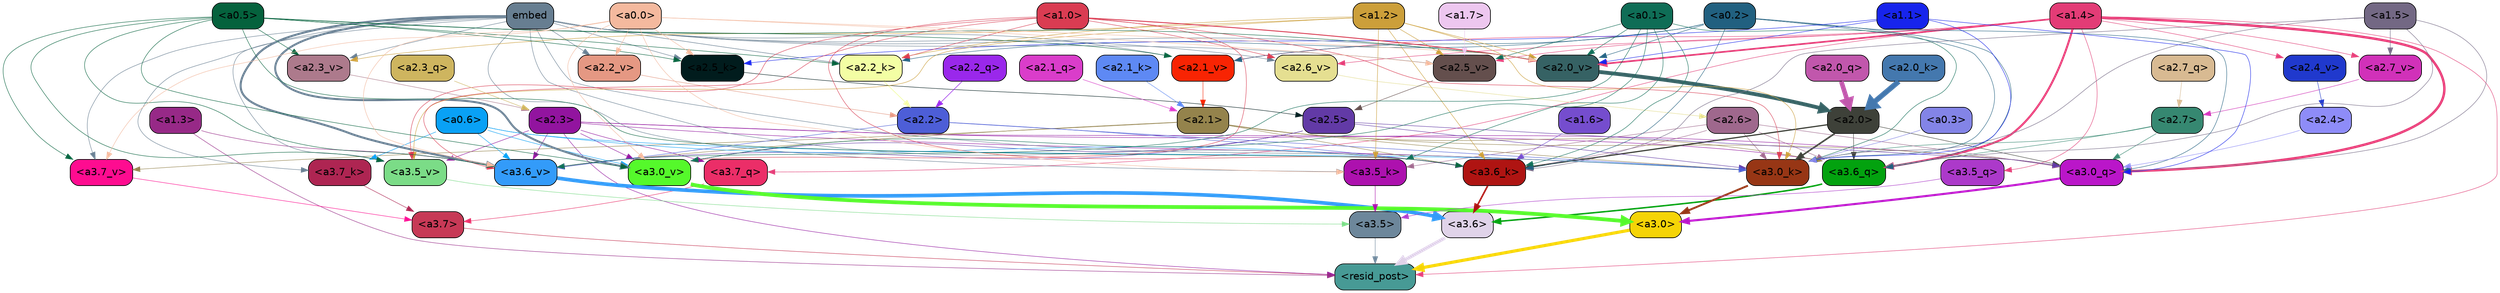strict digraph "" {
	graph [bgcolor=transparent,
		layout=dot,
		overlap=false,
		splines=true
	];
	"<a3.7>"	[color=black,
		fillcolor="#c73956",
		fontname=Helvetica,
		shape=box,
		style="filled, rounded"];
	"<resid_post>"	[color=black,
		fillcolor="#479a95",
		fontname=Helvetica,
		shape=box,
		style="filled, rounded"];
	"<a3.7>" -> "<resid_post>"	[color="#c73956",
		penwidth=0.6239100098609924];
	"<a3.6>"	[color=black,
		fillcolor="#e0d3e9",
		fontname=Helvetica,
		shape=box,
		style="filled, rounded"];
	"<a3.6>" -> "<resid_post>"	[color="#e0d3e9",
		penwidth=4.569062113761902];
	"<a3.5>"	[color=black,
		fillcolor="#6d879b",
		fontname=Helvetica,
		shape=box,
		style="filled, rounded"];
	"<a3.5>" -> "<resid_post>"	[color="#6d879b",
		penwidth=0.6];
	"<a3.0>"	[color=black,
		fillcolor="#f5d407",
		fontname=Helvetica,
		shape=box,
		style="filled, rounded"];
	"<a3.0>" -> "<resid_post>"	[color="#f5d407",
		penwidth=4.283544182777405];
	"<a2.3>"	[color=black,
		fillcolor="#92149f",
		fontname=Helvetica,
		shape=box,
		style="filled, rounded"];
	"<a2.3>" -> "<resid_post>"	[color="#92149f",
		penwidth=0.6];
	"<a3.7_q>"	[color=black,
		fillcolor="#eb2e68",
		fontname=Helvetica,
		shape=box,
		style="filled, rounded"];
	"<a2.3>" -> "<a3.7_q>"	[color="#92149f",
		penwidth=0.6];
	"<a3.6_q>"	[color=black,
		fillcolor="#03a20f",
		fontname=Helvetica,
		shape=box,
		style="filled, rounded"];
	"<a2.3>" -> "<a3.6_q>"	[color="#92149f",
		penwidth=0.6];
	"<a3.0_q>"	[color=black,
		fillcolor="#ba16c9",
		fontname=Helvetica,
		shape=box,
		style="filled, rounded"];
	"<a2.3>" -> "<a3.0_q>"	[color="#92149f",
		penwidth=0.6];
	"<a3.0_k>"	[color=black,
		fillcolor="#973615",
		fontname=Helvetica,
		shape=box,
		style="filled, rounded"];
	"<a2.3>" -> "<a3.0_k>"	[color="#92149f",
		penwidth=0.6];
	"<a3.6_v>"	[color=black,
		fillcolor="#339bf9",
		fontname=Helvetica,
		shape=box,
		style="filled, rounded"];
	"<a2.3>" -> "<a3.6_v>"	[color="#92149f",
		penwidth=0.6];
	"<a3.5_v>"	[color=black,
		fillcolor="#7bdc87",
		fontname=Helvetica,
		shape=box,
		style="filled, rounded"];
	"<a2.3>" -> "<a3.5_v>"	[color="#92149f",
		penwidth=0.6];
	"<a3.0_v>"	[color=black,
		fillcolor="#55f92b",
		fontname=Helvetica,
		shape=box,
		style="filled, rounded"];
	"<a2.3>" -> "<a3.0_v>"	[color="#92149f",
		penwidth=0.6];
	"<a1.4>"	[color=black,
		fillcolor="#e33c76",
		fontname=Helvetica,
		shape=box,
		style="filled, rounded"];
	"<a1.4>" -> "<resid_post>"	[color="#e33c76",
		penwidth=0.6];
	"<a1.4>" -> "<a3.7_q>"	[color="#e33c76",
		penwidth=0.6];
	"<a1.4>" -> "<a3.6_q>"	[color="#e33c76",
		penwidth=2.7934007048606873];
	"<a3.5_q>"	[color=black,
		fillcolor="#ac39ca",
		fontname=Helvetica,
		shape=box,
		style="filled, rounded"];
	"<a1.4>" -> "<a3.5_q>"	[color="#e33c76",
		penwidth=0.6];
	"<a1.4>" -> "<a3.0_q>"	[color="#e33c76",
		penwidth=3.340754985809326];
	"<a2.7_v>"	[color=black,
		fillcolor="#d131b9",
		fontname=Helvetica,
		shape=box,
		style="filled, rounded"];
	"<a1.4>" -> "<a2.7_v>"	[color="#e33c76",
		penwidth=0.6];
	"<a2.6_v>"	[color=black,
		fillcolor="#e5df91",
		fontname=Helvetica,
		shape=box,
		style="filled, rounded"];
	"<a1.4>" -> "<a2.6_v>"	[color="#e33c76",
		penwidth=0.6];
	"<a2.5_v>"	[color=black,
		fillcolor="#644f4d",
		fontname=Helvetica,
		shape=box,
		style="filled, rounded"];
	"<a1.4>" -> "<a2.5_v>"	[color="#e33c76",
		penwidth=0.6];
	"<a2.4_v>"	[color=black,
		fillcolor="#2039cd",
		fontname=Helvetica,
		shape=box,
		style="filled, rounded"];
	"<a1.4>" -> "<a2.4_v>"	[color="#e33c76",
		penwidth=0.6];
	"<a2.1_v>"	[color=black,
		fillcolor="#f82403",
		fontname=Helvetica,
		shape=box,
		style="filled, rounded"];
	"<a1.4>" -> "<a2.1_v>"	[color="#e33c76",
		penwidth=0.6];
	"<a2.0_v>"	[color=black,
		fillcolor="#366264",
		fontname=Helvetica,
		shape=box,
		style="filled, rounded"];
	"<a1.4>" -> "<a2.0_v>"	[color="#e33c76",
		penwidth=2.268759250640869];
	"<a1.3>"	[color=black,
		fillcolor="#972987",
		fontname=Helvetica,
		shape=box,
		style="filled, rounded"];
	"<a1.3>" -> "<resid_post>"	[color="#972987",
		penwidth=0.6];
	"<a1.3>" -> "<a3.6_v>"	[color="#972987",
		penwidth=0.6];
	"<a3.7_q>" -> "<a3.7>"	[color="#eb2e68",
		penwidth=0.6];
	"<a3.6_q>" -> "<a3.6>"	[color="#03a20f",
		penwidth=2.0347584784030914];
	"<a3.5_q>" -> "<a3.5>"	[color="#ac39ca",
		penwidth=0.6];
	"<a3.0_q>" -> "<a3.0>"	[color="#ba16c9",
		penwidth=2.8635367155075073];
	"<a3.7_k>"	[color=black,
		fillcolor="#ae2552",
		fontname=Helvetica,
		shape=box,
		style="filled, rounded"];
	"<a3.7_k>" -> "<a3.7>"	[color="#ae2552",
		penwidth=0.6];
	"<a3.6_k>"	[color=black,
		fillcolor="#af1412",
		fontname=Helvetica,
		shape=box,
		style="filled, rounded"];
	"<a3.6_k>" -> "<a3.6>"	[color="#af1412",
		penwidth=2.1760786175727844];
	"<a3.5_k>"	[color=black,
		fillcolor="#ad11ae",
		fontname=Helvetica,
		shape=box,
		style="filled, rounded"];
	"<a3.5_k>" -> "<a3.5>"	[color="#ad11ae",
		penwidth=0.6];
	"<a3.0_k>" -> "<a3.0>"	[color="#973615",
		penwidth=2.632905662059784];
	"<a3.7_v>"	[color=black,
		fillcolor="#fe0c90",
		fontname=Helvetica,
		shape=box,
		style="filled, rounded"];
	"<a3.7_v>" -> "<a3.7>"	[color="#fe0c90",
		penwidth=0.6];
	"<a3.6_v>" -> "<a3.6>"	[color="#339bf9",
		penwidth=4.981305837631226];
	"<a3.5_v>" -> "<a3.5>"	[color="#7bdc87",
		penwidth=0.6];
	"<a3.0_v>" -> "<a3.0>"	[color="#55f92b",
		penwidth=5.168330669403076];
	"<a2.7>"	[color=black,
		fillcolor="#368871",
		fontname=Helvetica,
		shape=box,
		style="filled, rounded"];
	"<a2.7>" -> "<a3.6_q>"	[color="#368871",
		penwidth=0.6];
	"<a2.7>" -> "<a3.0_q>"	[color="#368871",
		penwidth=0.6];
	"<a2.7>" -> "<a3.0_k>"	[color="#368871",
		penwidth=0.6];
	"<a2.6>"	[color=black,
		fillcolor="#9f688d",
		fontname=Helvetica,
		shape=box,
		style="filled, rounded"];
	"<a2.6>" -> "<a3.6_q>"	[color="#9f688d",
		penwidth=0.6];
	"<a2.6>" -> "<a3.0_q>"	[color="#9f688d",
		penwidth=0.6];
	"<a2.6>" -> "<a3.6_k>"	[color="#9f688d",
		penwidth=0.6];
	"<a2.6>" -> "<a3.5_k>"	[color="#9f688d",
		penwidth=0.6];
	"<a2.6>" -> "<a3.0_k>"	[color="#9f688d",
		penwidth=0.6];
	"<a2.1>"	[color=black,
		fillcolor="#94834c",
		fontname=Helvetica,
		shape=box,
		style="filled, rounded"];
	"<a2.1>" -> "<a3.6_q>"	[color="#94834c",
		penwidth=0.6];
	"<a2.1>" -> "<a3.0_q>"	[color="#94834c",
		penwidth=0.6];
	"<a2.1>" -> "<a3.6_k>"	[color="#94834c",
		penwidth=0.6];
	"<a2.1>" -> "<a3.0_k>"	[color="#94834c",
		penwidth=0.6];
	"<a2.1>" -> "<a3.7_v>"	[color="#94834c",
		penwidth=0.6];
	"<a2.1>" -> "<a3.6_v>"	[color="#94834c",
		penwidth=0.6];
	"<a2.0>"	[color=black,
		fillcolor="#3e4139",
		fontname=Helvetica,
		shape=box,
		style="filled, rounded"];
	"<a2.0>" -> "<a3.6_q>"	[color="#3e4139",
		penwidth=0.6];
	"<a2.0>" -> "<a3.0_q>"	[color="#3e4139",
		penwidth=0.6];
	"<a2.0>" -> "<a3.6_k>"	[color="#3e4139",
		penwidth=1.6382827460765839];
	"<a2.0>" -> "<a3.0_k>"	[color="#3e4139",
		penwidth=2.161143198609352];
	"<a1.5>"	[color=black,
		fillcolor="#736884",
		fontname=Helvetica,
		shape=box,
		style="filled, rounded"];
	"<a1.5>" -> "<a3.6_q>"	[color="#736884",
		penwidth=0.6];
	"<a1.5>" -> "<a3.0_q>"	[color="#736884",
		penwidth=0.6];
	"<a1.5>" -> "<a3.6_k>"	[color="#736884",
		penwidth=0.6];
	"<a1.5>" -> "<a3.0_k>"	[color="#736884",
		penwidth=0.6];
	"<a1.5>" -> "<a2.7_v>"	[color="#736884",
		penwidth=0.6];
	"<a0.2>"	[color=black,
		fillcolor="#216080",
		fontname=Helvetica,
		shape=box,
		style="filled, rounded"];
	"<a0.2>" -> "<a3.6_q>"	[color="#216080",
		penwidth=0.6];
	"<a0.2>" -> "<a3.0_q>"	[color="#216080",
		penwidth=0.6];
	"<a0.2>" -> "<a3.6_k>"	[color="#216080",
		penwidth=0.6];
	"<a0.2>" -> "<a3.0_k>"	[color="#216080",
		penwidth=0.6];
	"<a2.2_k>"	[color=black,
		fillcolor="#f3fea4",
		fontname=Helvetica,
		shape=box,
		style="filled, rounded"];
	"<a0.2>" -> "<a2.2_k>"	[color="#216080",
		penwidth=0.6];
	"<a0.2>" -> "<a2.1_v>"	[color="#216080",
		penwidth=0.6];
	"<a0.2>" -> "<a2.0_v>"	[color="#216080",
		penwidth=0.6];
	"<a2.5>"	[color=black,
		fillcolor="#623aa6",
		fontname=Helvetica,
		shape=box,
		style="filled, rounded"];
	"<a2.5>" -> "<a3.0_q>"	[color="#623aa6",
		penwidth=0.6];
	"<a2.5>" -> "<a3.0_k>"	[color="#623aa6",
		penwidth=0.6];
	"<a2.5>" -> "<a3.6_v>"	[color="#623aa6",
		penwidth=0.6];
	"<a2.5>" -> "<a3.0_v>"	[color="#623aa6",
		penwidth=0.6];
	"<a2.4>"	[color=black,
		fillcolor="#8e8cf8",
		fontname=Helvetica,
		shape=box,
		style="filled, rounded"];
	"<a2.4>" -> "<a3.0_q>"	[color="#8e8cf8",
		penwidth=0.6];
	"<a1.1>"	[color=black,
		fillcolor="#1724ec",
		fontname=Helvetica,
		shape=box,
		style="filled, rounded"];
	"<a1.1>" -> "<a3.0_q>"	[color="#1724ec",
		penwidth=0.6];
	"<a1.1>" -> "<a3.0_k>"	[color="#1724ec",
		penwidth=0.6];
	"<a2.5_k>"	[color=black,
		fillcolor="#011c1d",
		fontname=Helvetica,
		shape=box,
		style="filled, rounded"];
	"<a1.1>" -> "<a2.5_k>"	[color="#1724ec",
		penwidth=0.6];
	"<a1.1>" -> "<a2.0_v>"	[color="#1724ec",
		penwidth=0.6];
	"<a0.6>"	[color=black,
		fillcolor="#09a1f6",
		fontname=Helvetica,
		shape=box,
		style="filled, rounded"];
	"<a0.6>" -> "<a3.7_k>"	[color="#09a1f6",
		penwidth=0.6];
	"<a0.6>" -> "<a3.6_k>"	[color="#09a1f6",
		penwidth=0.6];
	"<a0.6>" -> "<a3.0_k>"	[color="#09a1f6",
		penwidth=0.6];
	"<a0.6>" -> "<a3.6_v>"	[color="#09a1f6",
		penwidth=0.6];
	"<a0.6>" -> "<a3.0_v>"	[color="#09a1f6",
		penwidth=0.6];
	embed	[color=black,
		fillcolor="#677e91",
		fontname=Helvetica,
		shape=box,
		style="filled, rounded"];
	embed -> "<a3.7_k>"	[color="#677e91",
		penwidth=0.6];
	embed -> "<a3.6_k>"	[color="#677e91",
		penwidth=0.6];
	embed -> "<a3.5_k>"	[color="#677e91",
		penwidth=0.6];
	embed -> "<a3.0_k>"	[color="#677e91",
		penwidth=0.6];
	embed -> "<a3.7_v>"	[color="#677e91",
		penwidth=0.6];
	embed -> "<a3.6_v>"	[color="#677e91",
		penwidth=2.7825746536254883];
	embed -> "<a3.5_v>"	[color="#677e91",
		penwidth=0.6];
	embed -> "<a3.0_v>"	[color="#677e91",
		penwidth=2.6950180530548096];
	embed -> "<a2.5_k>"	[color="#677e91",
		penwidth=0.6];
	embed -> "<a2.2_k>"	[color="#677e91",
		penwidth=0.6698317527770996];
	embed -> "<a2.6_v>"	[color="#677e91",
		penwidth=0.6];
	embed -> "<a2.5_v>"	[color="#677e91",
		penwidth=0.6];
	"<a2.3_v>"	[color=black,
		fillcolor="#ad7a8c",
		fontname=Helvetica,
		shape=box,
		style="filled, rounded"];
	embed -> "<a2.3_v>"	[color="#677e91",
		penwidth=0.6];
	"<a2.2_v>"	[color=black,
		fillcolor="#e59883",
		fontname=Helvetica,
		shape=box,
		style="filled, rounded"];
	embed -> "<a2.2_v>"	[color="#677e91",
		penwidth=0.6];
	embed -> "<a2.1_v>"	[color="#677e91",
		penwidth=0.6];
	embed -> "<a2.0_v>"	[color="#677e91",
		penwidth=0.6];
	"<a2.2>"	[color=black,
		fillcolor="#4d5ed7",
		fontname=Helvetica,
		shape=box,
		style="filled, rounded"];
	"<a2.2>" -> "<a3.6_k>"	[color="#4d5ed7",
		penwidth=0.6];
	"<a2.2>" -> "<a3.0_k>"	[color="#4d5ed7",
		penwidth=0.6];
	"<a2.2>" -> "<a3.6_v>"	[color="#4d5ed7",
		penwidth=0.6];
	"<a1.6>"	[color=black,
		fillcolor="#754dce",
		fontname=Helvetica,
		shape=box,
		style="filled, rounded"];
	"<a1.6>" -> "<a3.6_k>"	[color="#754dce",
		penwidth=0.6];
	"<a1.2>"	[color=black,
		fillcolor="#cc9f3a",
		fontname=Helvetica,
		shape=box,
		style="filled, rounded"];
	"<a1.2>" -> "<a3.6_k>"	[color="#cc9f3a",
		penwidth=0.6];
	"<a1.2>" -> "<a3.5_k>"	[color="#cc9f3a",
		penwidth=0.6];
	"<a1.2>" -> "<a3.0_k>"	[color="#cc9f3a",
		penwidth=0.6];
	"<a1.2>" -> "<a3.5_v>"	[color="#cc9f3a",
		penwidth=0.6];
	"<a1.2>" -> "<a2.2_k>"	[color="#cc9f3a",
		penwidth=0.6];
	"<a1.2>" -> "<a2.5_v>"	[color="#cc9f3a",
		penwidth=0.6];
	"<a1.2>" -> "<a2.3_v>"	[color="#cc9f3a",
		penwidth=0.6];
	"<a1.2>" -> "<a2.0_v>"	[color="#cc9f3a",
		penwidth=0.6];
	"<a1.0>"	[color=black,
		fillcolor="#da3c52",
		fontname=Helvetica,
		shape=box,
		style="filled, rounded"];
	"<a1.0>" -> "<a3.6_k>"	[color="#da3c52",
		penwidth=0.6];
	"<a1.0>" -> "<a3.0_k>"	[color="#da3c52",
		penwidth=0.6];
	"<a1.0>" -> "<a3.6_v>"	[color="#da3c52",
		penwidth=0.6];
	"<a1.0>" -> "<a3.5_v>"	[color="#da3c52",
		penwidth=0.6];
	"<a1.0>" -> "<a3.0_v>"	[color="#da3c52",
		penwidth=0.6];
	"<a1.0>" -> "<a2.2_k>"	[color="#da3c52",
		penwidth=0.6];
	"<a1.0>" -> "<a2.6_v>"	[color="#da3c52",
		penwidth=0.6];
	"<a1.0>" -> "<a2.0_v>"	[color="#da3c52",
		penwidth=1.2213096618652344];
	"<a0.5>"	[color=black,
		fillcolor="#05623d",
		fontname=Helvetica,
		shape=box,
		style="filled, rounded"];
	"<a0.5>" -> "<a3.6_k>"	[color="#05623d",
		penwidth=0.6];
	"<a0.5>" -> "<a3.7_v>"	[color="#05623d",
		penwidth=0.6];
	"<a0.5>" -> "<a3.6_v>"	[color="#05623d",
		penwidth=0.6];
	"<a0.5>" -> "<a3.5_v>"	[color="#05623d",
		penwidth=0.6];
	"<a0.5>" -> "<a3.0_v>"	[color="#05623d",
		penwidth=0.6];
	"<a0.5>" -> "<a2.5_k>"	[color="#05623d",
		penwidth=0.6];
	"<a0.5>" -> "<a2.2_k>"	[color="#05623d",
		penwidth=0.6];
	"<a0.5>" -> "<a2.3_v>"	[color="#05623d",
		penwidth=0.6];
	"<a0.5>" -> "<a2.1_v>"	[color="#05623d",
		penwidth=0.6];
	"<a0.5>" -> "<a2.0_v>"	[color="#05623d",
		penwidth=0.6];
	"<a0.1>"	[color=black,
		fillcolor="#0f6d56",
		fontname=Helvetica,
		shape=box,
		style="filled, rounded"];
	"<a0.1>" -> "<a3.6_k>"	[color="#0f6d56",
		penwidth=0.6];
	"<a0.1>" -> "<a3.5_k>"	[color="#0f6d56",
		penwidth=0.6];
	"<a0.1>" -> "<a3.0_k>"	[color="#0f6d56",
		penwidth=0.6];
	"<a0.1>" -> "<a3.6_v>"	[color="#0f6d56",
		penwidth=0.6];
	"<a0.1>" -> "<a3.0_v>"	[color="#0f6d56",
		penwidth=0.6];
	"<a0.1>" -> "<a2.5_v>"	[color="#0f6d56",
		penwidth=0.6];
	"<a0.1>" -> "<a2.0_v>"	[color="#0f6d56",
		penwidth=0.6];
	"<a0.0>"	[color=black,
		fillcolor="#f4b99e",
		fontname=Helvetica,
		shape=box,
		style="filled, rounded"];
	"<a0.0>" -> "<a3.5_k>"	[color="#f4b99e",
		penwidth=0.6];
	"<a0.0>" -> "<a3.7_v>"	[color="#f4b99e",
		penwidth=0.6];
	"<a0.0>" -> "<a3.6_v>"	[color="#f4b99e",
		penwidth=0.6];
	"<a0.0>" -> "<a3.0_v>"	[color="#f4b99e",
		penwidth=0.6];
	"<a0.0>" -> "<a2.5_k>"	[color="#f4b99e",
		penwidth=0.6];
	"<a0.0>" -> "<a2.5_v>"	[color="#f4b99e",
		penwidth=0.6];
	"<a0.0>" -> "<a2.2_v>"	[color="#f4b99e",
		penwidth=0.6];
	"<a0.0>" -> "<a2.0_v>"	[color="#f4b99e",
		penwidth=0.6];
	"<a0.3>"	[color=black,
		fillcolor="#8384e7",
		fontname=Helvetica,
		shape=box,
		style="filled, rounded"];
	"<a0.3>" -> "<a3.0_k>"	[color="#8384e7",
		penwidth=0.6];
	"<a2.7_q>"	[color=black,
		fillcolor="#d8ba92",
		fontname=Helvetica,
		shape=box,
		style="filled, rounded"];
	"<a2.7_q>" -> "<a2.7>"	[color="#d8ba92",
		penwidth=0.6];
	"<a2.3_q>"	[color=black,
		fillcolor="#ceb55f",
		fontname=Helvetica,
		shape=box,
		style="filled, rounded"];
	"<a2.3_q>" -> "<a2.3>"	[color="#ceb55f",
		penwidth=0.6];
	"<a2.2_q>"	[color=black,
		fillcolor="#9a28eb",
		fontname=Helvetica,
		shape=box,
		style="filled, rounded"];
	"<a2.2_q>" -> "<a2.2>"	[color="#9a28eb",
		penwidth=0.7553567886352539];
	"<a2.1_q>"	[color=black,
		fillcolor="#da3dca",
		fontname=Helvetica,
		shape=box,
		style="filled, rounded"];
	"<a2.1_q>" -> "<a2.1>"	[color="#da3dca",
		penwidth=0.6];
	"<a2.0_q>"	[color=black,
		fillcolor="#c157ac",
		fontname=Helvetica,
		shape=box,
		style="filled, rounded"];
	"<a2.0_q>" -> "<a2.0>"	[color="#c157ac",
		penwidth=6.256794691085815];
	"<a2.5_k>" -> "<a2.5>"	[color="#011c1d",
		penwidth=0.6];
	"<a2.2_k>" -> "<a2.2>"	[color="#f3fea4",
		penwidth=0.8854708671569824];
	"<a2.1_k>"	[color=black,
		fillcolor="#5e89f4",
		fontname=Helvetica,
		shape=box,
		style="filled, rounded"];
	"<a2.1_k>" -> "<a2.1>"	[color="#5e89f4",
		penwidth=0.6];
	"<a2.0_k>"	[color=black,
		fillcolor="#4478ae",
		fontname=Helvetica,
		shape=box,
		style="filled, rounded"];
	"<a2.0_k>" -> "<a2.0>"	[color="#4478ae",
		penwidth=7.231504917144775];
	"<a2.7_v>" -> "<a2.7>"	[color="#d131b9",
		penwidth=0.6];
	"<a2.6_v>" -> "<a2.6>"	[color="#e5df91",
		penwidth=0.6];
	"<a2.5_v>" -> "<a2.5>"	[color="#644f4d",
		penwidth=0.6];
	"<a2.4_v>" -> "<a2.4>"	[color="#2039cd",
		penwidth=0.6];
	"<a2.3_v>" -> "<a2.3>"	[color="#ad7a8c",
		penwidth=0.6];
	"<a2.2_v>" -> "<a2.2>"	[color="#e59883",
		penwidth=0.6];
	"<a2.1_v>" -> "<a2.1>"	[color="#f82403",
		penwidth=0.6];
	"<a2.0_v>" -> "<a2.0>"	[color="#366264",
		penwidth=5.231471925973892];
	"<a1.7>"	[color=black,
		fillcolor="#edc7ef",
		fontname=Helvetica,
		shape=box,
		style="filled, rounded"];
	"<a1.7>" -> "<a2.5_v>"	[color="#edc7ef",
		penwidth=0.6];
}
